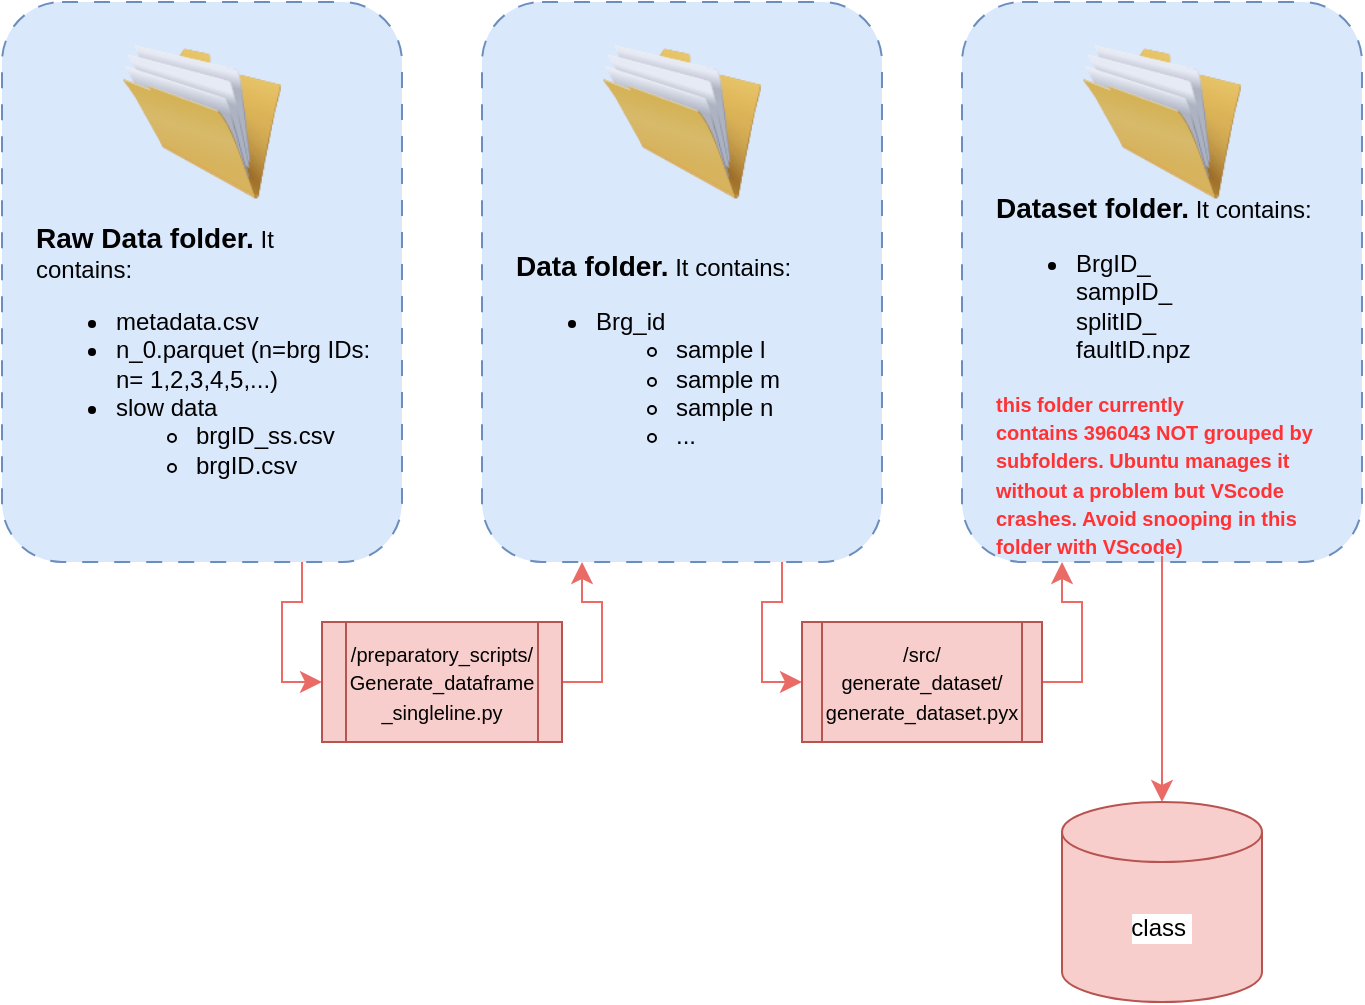 <mxfile version="27.0.2">
  <diagram name="Pagina-1" id="X-1EZg5lTaZ12vDLtgBy">
    <mxGraphModel dx="873" dy="634" grid="1" gridSize="10" guides="1" tooltips="1" connect="1" arrows="1" fold="1" page="1" pageScale="1" pageWidth="827" pageHeight="1169" math="0" shadow="0">
      <root>
        <mxCell id="0" />
        <mxCell id="1" parent="0" />
        <mxCell id="5ckwl_MyqC8-SWNFlLa--13" style="edgeStyle=orthogonalEdgeStyle;shape=connector;rounded=0;orthogonalLoop=1;jettySize=auto;html=1;exitX=0.75;exitY=1;exitDx=0;exitDy=0;entryX=0;entryY=0.5;entryDx=0;entryDy=0;shadow=0;strokeColor=#EA6B66;align=center;verticalAlign=middle;fontFamily=Helvetica;fontSize=12;fontColor=default;labelBackgroundColor=default;startSize=8;endArrow=classic;endSize=8;" edge="1" parent="1" source="5ckwl_MyqC8-SWNFlLa--5" target="5ckwl_MyqC8-SWNFlLa--6">
          <mxGeometry relative="1" as="geometry" />
        </mxCell>
        <mxCell id="5ckwl_MyqC8-SWNFlLa--5" value="" style="rounded=1;whiteSpace=wrap;html=1;fillColor=#dae8fc;dashed=1;dashPattern=8 8;strokeColor=#6c8ebf;" vertex="1" parent="1">
          <mxGeometry x="40" y="40" width="200" height="280" as="geometry" />
        </mxCell>
        <mxCell id="5ckwl_MyqC8-SWNFlLa--2" value="" style="image;html=1;image=img/lib/clip_art/general/Full_Folder_128x128.png" vertex="1" parent="1">
          <mxGeometry x="100" y="60" width="80" height="80" as="geometry" />
        </mxCell>
        <mxCell id="5ckwl_MyqC8-SWNFlLa--4" value="&lt;b&gt;&lt;font style=&quot;font-size: 14px;&quot;&gt;Raw Data folder.&lt;/font&gt;&lt;/b&gt; It contains:&lt;div&gt;&lt;ul&gt;&lt;li&gt;metadata.csv&lt;/li&gt;&lt;li&gt;n_0.parquet (n=brg IDs: n= 1,2,3,4,5,...)&lt;/li&gt;&lt;li&gt;slow data&lt;/li&gt;&lt;ul&gt;&lt;li&gt;brgID_ss.csv&lt;br&gt;&lt;/li&gt;&lt;li&gt;brgID.csv&lt;/li&gt;&lt;/ul&gt;&lt;/ul&gt;&lt;/div&gt;" style="text;html=1;align=left;verticalAlign=middle;whiteSpace=wrap;rounded=0;" vertex="1" parent="1">
          <mxGeometry x="55" y="140" width="170" height="160" as="geometry" />
        </mxCell>
        <mxCell id="5ckwl_MyqC8-SWNFlLa--14" style="edgeStyle=orthogonalEdgeStyle;shape=connector;rounded=0;orthogonalLoop=1;jettySize=auto;html=1;exitX=1;exitY=0.5;exitDx=0;exitDy=0;entryX=0.25;entryY=1;entryDx=0;entryDy=0;shadow=0;strokeColor=#EA6B66;align=center;verticalAlign=middle;fontFamily=Helvetica;fontSize=12;fontColor=default;labelBackgroundColor=default;startSize=8;endArrow=classic;endSize=8;" edge="1" parent="1" source="5ckwl_MyqC8-SWNFlLa--6" target="5ckwl_MyqC8-SWNFlLa--7">
          <mxGeometry relative="1" as="geometry">
            <Array as="points">
              <mxPoint x="340" y="380" />
              <mxPoint x="340" y="340" />
              <mxPoint x="330" y="340" />
            </Array>
          </mxGeometry>
        </mxCell>
        <mxCell id="5ckwl_MyqC8-SWNFlLa--6" value="&lt;font style=&quot;font-size: 10px;&quot;&gt;/preparatory_scripts/&lt;/font&gt;&lt;div&gt;&lt;font style=&quot;font-size: 10px;&quot;&gt;Generate_dataframe&lt;/font&gt;&lt;/div&gt;&lt;div&gt;&lt;font style=&quot;font-size: 10px;&quot;&gt;_singleline.py&lt;/font&gt;&lt;/div&gt;" style="shape=process;html=1;backgroundOutline=1;fillColor=#f8cecc;strokeColor=#b85450;whiteSpace=wrap;" vertex="1" parent="1">
          <mxGeometry x="200" y="350" width="120" height="60" as="geometry" />
        </mxCell>
        <mxCell id="5ckwl_MyqC8-SWNFlLa--19" style="edgeStyle=orthogonalEdgeStyle;shape=connector;rounded=0;orthogonalLoop=1;jettySize=auto;html=1;exitX=0.75;exitY=1;exitDx=0;exitDy=0;entryX=0;entryY=0.5;entryDx=0;entryDy=0;shadow=0;strokeColor=#EA6B66;align=center;verticalAlign=middle;fontFamily=Helvetica;fontSize=12;fontColor=default;labelBackgroundColor=default;startSize=8;endArrow=classic;endSize=8;" edge="1" parent="1" source="5ckwl_MyqC8-SWNFlLa--7" target="5ckwl_MyqC8-SWNFlLa--18">
          <mxGeometry relative="1" as="geometry" />
        </mxCell>
        <mxCell id="5ckwl_MyqC8-SWNFlLa--7" value="" style="rounded=1;whiteSpace=wrap;html=1;fillColor=#dae8fc;dashed=1;dashPattern=8 8;strokeColor=#6c8ebf;" vertex="1" parent="1">
          <mxGeometry x="280" y="40" width="200" height="280" as="geometry" />
        </mxCell>
        <mxCell id="5ckwl_MyqC8-SWNFlLa--8" value="" style="image;html=1;image=img/lib/clip_art/general/Full_Folder_128x128.png" vertex="1" parent="1">
          <mxGeometry x="340" y="60" width="80" height="80" as="geometry" />
        </mxCell>
        <mxCell id="5ckwl_MyqC8-SWNFlLa--9" value="&lt;b&gt;&lt;font style=&quot;font-size: 14px;&quot;&gt;Data folder.&lt;/font&gt;&lt;/b&gt; It contains:&lt;div&gt;&lt;ul&gt;&lt;li&gt;Brg_id&lt;/li&gt;&lt;ul&gt;&lt;li&gt;sample l&lt;/li&gt;&lt;li&gt;sample m&lt;/li&gt;&lt;li&gt;sample n&lt;/li&gt;&lt;li&gt;...&lt;/li&gt;&lt;/ul&gt;&lt;/ul&gt;&lt;/div&gt;" style="text;html=1;align=left;verticalAlign=middle;whiteSpace=wrap;rounded=0;" vertex="1" parent="1">
          <mxGeometry x="295" y="140" width="170" height="160" as="geometry" />
        </mxCell>
        <mxCell id="5ckwl_MyqC8-SWNFlLa--15" value="" style="rounded=1;whiteSpace=wrap;html=1;fillColor=#dae8fc;dashed=1;dashPattern=8 8;strokeColor=#6c8ebf;" vertex="1" parent="1">
          <mxGeometry x="520" y="40" width="200" height="280" as="geometry" />
        </mxCell>
        <mxCell id="5ckwl_MyqC8-SWNFlLa--16" value="" style="image;html=1;image=img/lib/clip_art/general/Full_Folder_128x128.png" vertex="1" parent="1">
          <mxGeometry x="580" y="60" width="80" height="80" as="geometry" />
        </mxCell>
        <mxCell id="5ckwl_MyqC8-SWNFlLa--17" value="&lt;b&gt;&lt;font style=&quot;font-size: 14px;&quot;&gt;Dataset folder.&lt;/font&gt;&lt;/b&gt; It contains:&lt;div&gt;&lt;ul&gt;&lt;li&gt;BrgID_&lt;br&gt;sampID_&lt;br&gt;splitID_&lt;br&gt;faultID.npz&lt;br&gt;&lt;/li&gt;&lt;/ul&gt;&lt;font style=&quot;font-size: 10px; color: rgb(255, 51, 51);&quot;&gt;&lt;b&gt;this folder currently contains&amp;nbsp;396043 NOT grouped by subfolders. Ubuntu manages it without a problem but VScode crashes. Avoid snooping in this folder with VScode)&lt;/b&gt;&lt;/font&gt;&lt;/div&gt;" style="text;html=1;align=left;verticalAlign=middle;whiteSpace=wrap;rounded=0;" vertex="1" parent="1">
          <mxGeometry x="535" y="137" width="170" height="180" as="geometry" />
        </mxCell>
        <mxCell id="5ckwl_MyqC8-SWNFlLa--20" style="edgeStyle=orthogonalEdgeStyle;shape=connector;rounded=0;orthogonalLoop=1;jettySize=auto;html=1;exitX=1;exitY=0.5;exitDx=0;exitDy=0;entryX=0.25;entryY=1;entryDx=0;entryDy=0;shadow=0;strokeColor=#EA6B66;align=center;verticalAlign=middle;fontFamily=Helvetica;fontSize=12;fontColor=default;labelBackgroundColor=default;startSize=8;endArrow=classic;endSize=8;" edge="1" parent="1" source="5ckwl_MyqC8-SWNFlLa--18" target="5ckwl_MyqC8-SWNFlLa--15">
          <mxGeometry relative="1" as="geometry">
            <Array as="points">
              <mxPoint x="580" y="380" />
              <mxPoint x="580" y="340" />
              <mxPoint x="570" y="340" />
            </Array>
          </mxGeometry>
        </mxCell>
        <mxCell id="5ckwl_MyqC8-SWNFlLa--18" value="&lt;span style=&quot;font-size: 10px;&quot;&gt;/src/&lt;/span&gt;&lt;div&gt;&lt;span style=&quot;font-size: 10px;&quot;&gt;generate_dataset/&lt;/span&gt;&lt;/div&gt;&lt;div&gt;&lt;span style=&quot;font-size: 10px;&quot;&gt;generate_dataset.pyx&lt;/span&gt;&lt;/div&gt;" style="shape=process;html=1;backgroundOutline=1;fillColor=#f8cecc;strokeColor=#b85450;whiteSpace=wrap;size=0.083;" vertex="1" parent="1">
          <mxGeometry x="440" y="350" width="120" height="60" as="geometry" />
        </mxCell>
        <mxCell id="5ckwl_MyqC8-SWNFlLa--21" value="&lt;span&gt;class&amp;nbsp;&lt;/span&gt;" style="shape=cylinder3;whiteSpace=wrap;html=1;boundedLbl=1;backgroundOutline=1;size=15;fontFamily=Helvetica;fontSize=12;labelBackgroundColor=default;fillColor=#f8cecc;strokeColor=#b85450;" vertex="1" parent="1">
          <mxGeometry x="570" y="440" width="100" height="100" as="geometry" />
        </mxCell>
        <mxCell id="5ckwl_MyqC8-SWNFlLa--22" style="edgeStyle=orthogonalEdgeStyle;shape=connector;rounded=0;orthogonalLoop=1;jettySize=auto;html=1;exitX=0.5;exitY=1;exitDx=0;exitDy=0;entryX=0.5;entryY=0;entryDx=0;entryDy=0;entryPerimeter=0;shadow=0;strokeColor=#EA6B66;align=center;verticalAlign=middle;fontFamily=Helvetica;fontSize=12;fontColor=default;labelBackgroundColor=default;startSize=8;endArrow=classic;endSize=8;" edge="1" parent="1" source="5ckwl_MyqC8-SWNFlLa--17" target="5ckwl_MyqC8-SWNFlLa--21">
          <mxGeometry relative="1" as="geometry" />
        </mxCell>
      </root>
    </mxGraphModel>
  </diagram>
</mxfile>
